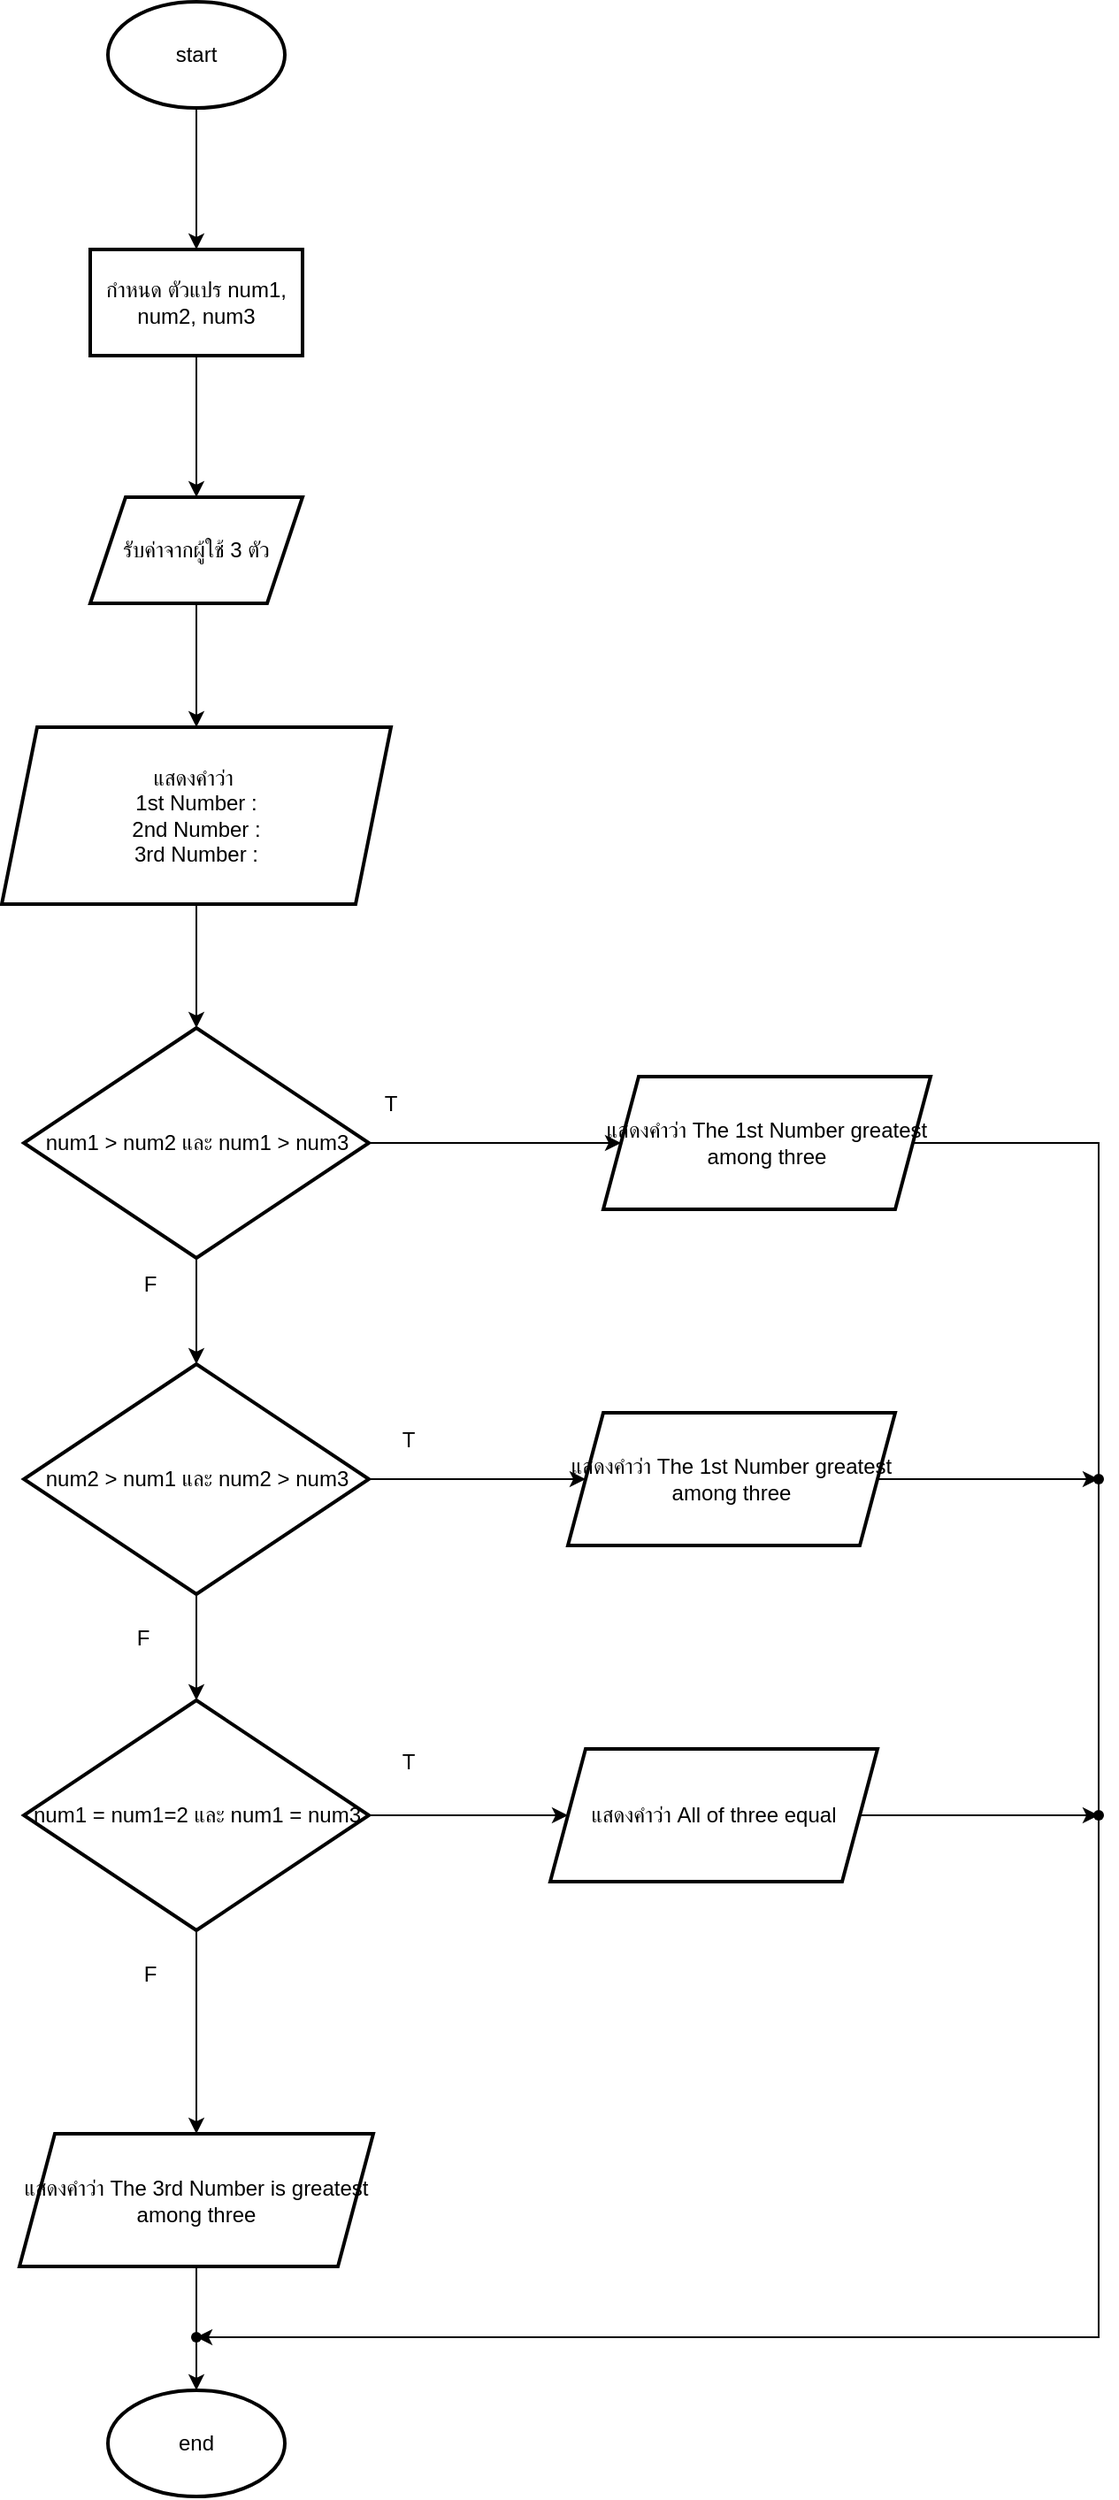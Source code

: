 <mxfile version="25.0.3">
  <diagram name="หน้า-1" id="UJrVtTa4lxKxTJ_6EP4m">
    <mxGraphModel dx="1034" dy="446" grid="1" gridSize="10" guides="1" tooltips="1" connect="1" arrows="1" fold="1" page="1" pageScale="1" pageWidth="827" pageHeight="1169" math="0" shadow="0">
      <root>
        <mxCell id="0" />
        <mxCell id="1" parent="0" />
        <mxCell id="B06hzNjG-ajE5fTLIRw0-3" value="" style="edgeStyle=orthogonalEdgeStyle;rounded=0;orthogonalLoop=1;jettySize=auto;html=1;" edge="1" parent="1" source="B06hzNjG-ajE5fTLIRw0-1" target="B06hzNjG-ajE5fTLIRw0-2">
          <mxGeometry relative="1" as="geometry" />
        </mxCell>
        <mxCell id="B06hzNjG-ajE5fTLIRw0-1" value="start" style="strokeWidth=2;html=1;shape=mxgraph.flowchart.start_1;whiteSpace=wrap;" vertex="1" parent="1">
          <mxGeometry x="360" y="30" width="100" height="60" as="geometry" />
        </mxCell>
        <mxCell id="B06hzNjG-ajE5fTLIRw0-5" value="" style="edgeStyle=orthogonalEdgeStyle;rounded=0;orthogonalLoop=1;jettySize=auto;html=1;" edge="1" parent="1" source="B06hzNjG-ajE5fTLIRw0-2" target="B06hzNjG-ajE5fTLIRw0-4">
          <mxGeometry relative="1" as="geometry" />
        </mxCell>
        <mxCell id="B06hzNjG-ajE5fTLIRw0-2" value="กำหนด ตัวแปร num1, num2, num3" style="whiteSpace=wrap;html=1;strokeWidth=2;" vertex="1" parent="1">
          <mxGeometry x="350" y="170" width="120" height="60" as="geometry" />
        </mxCell>
        <mxCell id="B06hzNjG-ajE5fTLIRw0-7" value="" style="edgeStyle=orthogonalEdgeStyle;rounded=0;orthogonalLoop=1;jettySize=auto;html=1;" edge="1" parent="1" source="B06hzNjG-ajE5fTLIRw0-4" target="B06hzNjG-ajE5fTLIRw0-6">
          <mxGeometry relative="1" as="geometry" />
        </mxCell>
        <mxCell id="B06hzNjG-ajE5fTLIRw0-4" value="รับค่าจากผู้ใช้ 3 ตัว" style="shape=parallelogram;perimeter=parallelogramPerimeter;whiteSpace=wrap;html=1;fixedSize=1;strokeWidth=2;" vertex="1" parent="1">
          <mxGeometry x="350" y="310" width="120" height="60" as="geometry" />
        </mxCell>
        <mxCell id="B06hzNjG-ajE5fTLIRw0-9" value="" style="edgeStyle=orthogonalEdgeStyle;rounded=0;orthogonalLoop=1;jettySize=auto;html=1;" edge="1" parent="1" source="B06hzNjG-ajE5fTLIRw0-6" target="B06hzNjG-ajE5fTLIRw0-8">
          <mxGeometry relative="1" as="geometry" />
        </mxCell>
        <mxCell id="B06hzNjG-ajE5fTLIRw0-6" value="แสดงคำว่า&amp;nbsp;&lt;div&gt;1st Number :&lt;div&gt;2nd Number :&lt;/div&gt;&lt;div&gt;3rd Number :&lt;/div&gt;&lt;/div&gt;" style="shape=parallelogram;perimeter=parallelogramPerimeter;whiteSpace=wrap;html=1;fixedSize=1;strokeWidth=2;" vertex="1" parent="1">
          <mxGeometry x="300" y="440" width="220" height="100" as="geometry" />
        </mxCell>
        <mxCell id="B06hzNjG-ajE5fTLIRw0-11" value="" style="edgeStyle=orthogonalEdgeStyle;rounded=0;orthogonalLoop=1;jettySize=auto;html=1;" edge="1" parent="1" source="B06hzNjG-ajE5fTLIRw0-8" target="B06hzNjG-ajE5fTLIRw0-10">
          <mxGeometry relative="1" as="geometry" />
        </mxCell>
        <mxCell id="B06hzNjG-ajE5fTLIRw0-13" value="" style="edgeStyle=orthogonalEdgeStyle;rounded=0;orthogonalLoop=1;jettySize=auto;html=1;" edge="1" parent="1" source="B06hzNjG-ajE5fTLIRw0-8" target="B06hzNjG-ajE5fTLIRw0-12">
          <mxGeometry relative="1" as="geometry" />
        </mxCell>
        <mxCell id="B06hzNjG-ajE5fTLIRw0-8" value="num1 &amp;gt; num2 และ num1 &amp;gt; num3" style="rhombus;whiteSpace=wrap;html=1;strokeWidth=2;" vertex="1" parent="1">
          <mxGeometry x="312.5" y="610" width="195" height="130" as="geometry" />
        </mxCell>
        <mxCell id="B06hzNjG-ajE5fTLIRw0-10" value="แสดงคำว่า The 1st Number greatest among three" style="shape=parallelogram;perimeter=parallelogramPerimeter;whiteSpace=wrap;html=1;fixedSize=1;strokeWidth=2;" vertex="1" parent="1">
          <mxGeometry x="640" y="637.5" width="185" height="75" as="geometry" />
        </mxCell>
        <mxCell id="B06hzNjG-ajE5fTLIRw0-15" value="" style="edgeStyle=orthogonalEdgeStyle;rounded=0;orthogonalLoop=1;jettySize=auto;html=1;" edge="1" parent="1" source="B06hzNjG-ajE5fTLIRw0-12" target="B06hzNjG-ajE5fTLIRw0-14">
          <mxGeometry relative="1" as="geometry" />
        </mxCell>
        <mxCell id="B06hzNjG-ajE5fTLIRw0-17" value="" style="edgeStyle=orthogonalEdgeStyle;rounded=0;orthogonalLoop=1;jettySize=auto;html=1;" edge="1" parent="1" source="B06hzNjG-ajE5fTLIRw0-12" target="B06hzNjG-ajE5fTLIRw0-16">
          <mxGeometry relative="1" as="geometry" />
        </mxCell>
        <mxCell id="B06hzNjG-ajE5fTLIRw0-12" value="num2 &amp;gt; num1 และ num2 &amp;gt; num3" style="rhombus;whiteSpace=wrap;html=1;strokeWidth=2;" vertex="1" parent="1">
          <mxGeometry x="312.5" y="800" width="195" height="130" as="geometry" />
        </mxCell>
        <mxCell id="B06hzNjG-ajE5fTLIRw0-14" value="แสดงคำว่า The 1st Number greatest among three" style="shape=parallelogram;perimeter=parallelogramPerimeter;whiteSpace=wrap;html=1;fixedSize=1;strokeWidth=2;" vertex="1" parent="1">
          <mxGeometry x="620" y="827.5" width="185" height="75" as="geometry" />
        </mxCell>
        <mxCell id="B06hzNjG-ajE5fTLIRw0-19" value="" style="edgeStyle=orthogonalEdgeStyle;rounded=0;orthogonalLoop=1;jettySize=auto;html=1;" edge="1" parent="1" source="B06hzNjG-ajE5fTLIRw0-16" target="B06hzNjG-ajE5fTLIRw0-18">
          <mxGeometry relative="1" as="geometry" />
        </mxCell>
        <mxCell id="B06hzNjG-ajE5fTLIRw0-23" value="" style="edgeStyle=orthogonalEdgeStyle;rounded=0;orthogonalLoop=1;jettySize=auto;html=1;" edge="1" parent="1" source="B06hzNjG-ajE5fTLIRw0-16" target="B06hzNjG-ajE5fTLIRw0-22">
          <mxGeometry relative="1" as="geometry" />
        </mxCell>
        <mxCell id="B06hzNjG-ajE5fTLIRw0-16" value="num1 = num1=2 และ num1 = num3" style="rhombus;whiteSpace=wrap;html=1;strokeWidth=2;" vertex="1" parent="1">
          <mxGeometry x="312.5" y="990" width="195" height="130" as="geometry" />
        </mxCell>
        <mxCell id="B06hzNjG-ajE5fTLIRw0-18" value="แสดงคำว่า All of three equal" style="shape=parallelogram;perimeter=parallelogramPerimeter;whiteSpace=wrap;html=1;fixedSize=1;strokeWidth=2;" vertex="1" parent="1">
          <mxGeometry x="610" y="1017.5" width="185" height="75" as="geometry" />
        </mxCell>
        <mxCell id="B06hzNjG-ajE5fTLIRw0-25" value="" style="edgeStyle=orthogonalEdgeStyle;rounded=0;orthogonalLoop=1;jettySize=auto;html=1;" edge="1" parent="1" source="B06hzNjG-ajE5fTLIRw0-22" target="B06hzNjG-ajE5fTLIRw0-24">
          <mxGeometry relative="1" as="geometry" />
        </mxCell>
        <mxCell id="B06hzNjG-ajE5fTLIRw0-22" value="แสดงคำว่า The 3rd Number is greatest among three" style="shape=parallelogram;perimeter=parallelogramPerimeter;whiteSpace=wrap;html=1;fixedSize=1;strokeWidth=2;" vertex="1" parent="1">
          <mxGeometry x="310" y="1235" width="200" height="75" as="geometry" />
        </mxCell>
        <mxCell id="B06hzNjG-ajE5fTLIRw0-24" value="end" style="strokeWidth=2;html=1;shape=mxgraph.flowchart.start_1;whiteSpace=wrap;" vertex="1" parent="1">
          <mxGeometry x="360" y="1380" width="100" height="60" as="geometry" />
        </mxCell>
        <mxCell id="B06hzNjG-ajE5fTLIRw0-26" value="T" style="text;html=1;align=center;verticalAlign=middle;whiteSpace=wrap;rounded=0;" vertex="1" parent="1">
          <mxGeometry x="490" y="637.5" width="60" height="30" as="geometry" />
        </mxCell>
        <mxCell id="B06hzNjG-ajE5fTLIRw0-27" value="T" style="text;html=1;align=center;verticalAlign=middle;whiteSpace=wrap;rounded=0;" vertex="1" parent="1">
          <mxGeometry x="500" y="827.5" width="60" height="30" as="geometry" />
        </mxCell>
        <mxCell id="B06hzNjG-ajE5fTLIRw0-28" value="T" style="text;html=1;align=center;verticalAlign=middle;whiteSpace=wrap;rounded=0;" vertex="1" parent="1">
          <mxGeometry x="500" y="1010" width="60" height="30" as="geometry" />
        </mxCell>
        <mxCell id="B06hzNjG-ajE5fTLIRw0-29" value="F&lt;span style=&quot;color: rgba(0, 0, 0, 0); font-family: monospace; font-size: 0px; text-align: start; text-wrap-mode: nowrap;&quot;&gt;%3CmxGraphModel%3E%3Croot%3E%3CmxCell%20id%3D%220%22%2F%3E%3CmxCell%20id%3D%221%22%20parent%3D%220%22%2F%3E%3CmxCell%20id%3D%222%22%20value%3D%22T%22%20style%3D%22text%3Bhtml%3D1%3Balign%3Dcenter%3BverticalAlign%3Dmiddle%3BwhiteSpace%3Dwrap%3Brounded%3D0%3B%22%20vertex%3D%221%22%20parent%3D%221%22%3E%3CmxGeometry%20x%3D%22500%22%20y%3D%22827.5%22%20width%3D%2260%22%20height%3D%2230%22%20as%3D%22geometry%22%2F%3E%3C%2FmxCell%3E%3C%2Froot%3E%3C%2FmxGraphModel%3E&lt;/span&gt;" style="text;html=1;align=center;verticalAlign=middle;whiteSpace=wrap;rounded=0;" vertex="1" parent="1">
          <mxGeometry x="354" y="740" width="60" height="30" as="geometry" />
        </mxCell>
        <mxCell id="B06hzNjG-ajE5fTLIRw0-30" value="F&lt;span style=&quot;color: rgba(0, 0, 0, 0); font-family: monospace; font-size: 0px; text-align: start; text-wrap-mode: nowrap;&quot;&gt;%3CmxGraphModel%3E%3Croot%3E%3CmxCell%20id%3D%220%22%2F%3E%3CmxCell%20id%3D%221%22%20parent%3D%220%22%2F%3E%3CmxCell%20id%3D%222%22%20value%3D%22T%22%20style%3D%22text%3Bhtml%3D1%3Balign%3Dcenter%3BverticalAlign%3Dmiddle%3BwhiteSpace%3Dwrap%3Brounded%3D0%3B%22%20vertex%3D%221%22%20parent%3D%221%22%3E%3CmxGeometry%20x%3D%22500%22%20y%3D%22827.5%22%20width%3D%2260%22%20height%3D%2230%22%20as%3D%22geometry%22%2F%3E%3C%2FmxCell%3E%3C%2Froot%3E%3C%2FmxGraphModel%3E&lt;/span&gt;" style="text;html=1;align=center;verticalAlign=middle;whiteSpace=wrap;rounded=0;" vertex="1" parent="1">
          <mxGeometry x="350" y="940" width="60" height="30" as="geometry" />
        </mxCell>
        <mxCell id="B06hzNjG-ajE5fTLIRw0-31" value="F&lt;span style=&quot;color: rgba(0, 0, 0, 0); font-family: monospace; font-size: 0px; text-align: start; text-wrap-mode: nowrap;&quot;&gt;%3CmxGraphModel%3E%3Croot%3E%3CmxCell%20id%3D%220%22%2F%3E%3CmxCell%20id%3D%221%22%20parent%3D%220%22%2F%3E%3CmxCell%20id%3D%222%22%20value%3D%22T%22%20style%3D%22text%3Bhtml%3D1%3Balign%3Dcenter%3BverticalAlign%3Dmiddle%3BwhiteSpace%3Dwrap%3Brounded%3D0%3B%22%20vertex%3D%221%22%20parent%3D%221%22%3E%3CmxGeometry%20x%3D%22500%22%20y%3D%22827.5%22%20width%3D%2260%22%20height%3D%2230%22%20as%3D%22geometry%22%2F%3E%3C%2FmxCell%3E%3C%2Froot%3E%3C%2FmxGraphModel%3E&lt;/span&gt;" style="text;html=1;align=center;verticalAlign=middle;whiteSpace=wrap;rounded=0;" vertex="1" parent="1">
          <mxGeometry x="354" y="1130" width="60" height="30" as="geometry" />
        </mxCell>
        <mxCell id="B06hzNjG-ajE5fTLIRw0-32" value="" style="shape=waypoint;sketch=0;fillStyle=solid;size=6;pointerEvents=1;points=[];fillColor=none;resizable=0;rotatable=0;perimeter=centerPerimeter;snapToPoint=1;" vertex="1" parent="1">
          <mxGeometry x="400" y="1340" width="20" height="20" as="geometry" />
        </mxCell>
        <mxCell id="B06hzNjG-ajE5fTLIRw0-33" style="edgeStyle=orthogonalEdgeStyle;rounded=0;orthogonalLoop=1;jettySize=auto;html=1;exitX=1;exitY=0.5;exitDx=0;exitDy=0;entryX=1.15;entryY=0.95;entryDx=0;entryDy=0;entryPerimeter=0;" edge="1" parent="1" source="B06hzNjG-ajE5fTLIRw0-10" target="B06hzNjG-ajE5fTLIRw0-32">
          <mxGeometry relative="1" as="geometry">
            <Array as="points">
              <mxPoint x="920" y="675" />
              <mxPoint x="920" y="1350" />
            </Array>
          </mxGeometry>
        </mxCell>
        <mxCell id="B06hzNjG-ajE5fTLIRw0-34" value="" style="shape=waypoint;sketch=0;fillStyle=solid;size=6;pointerEvents=1;points=[];fillColor=none;resizable=0;rotatable=0;perimeter=centerPerimeter;snapToPoint=1;" vertex="1" parent="1">
          <mxGeometry x="910" y="855" width="20" height="20" as="geometry" />
        </mxCell>
        <mxCell id="B06hzNjG-ajE5fTLIRw0-36" style="edgeStyle=orthogonalEdgeStyle;rounded=0;orthogonalLoop=1;jettySize=auto;html=1;exitX=1;exitY=0.5;exitDx=0;exitDy=0;entryX=-0.1;entryY=0.55;entryDx=0;entryDy=0;entryPerimeter=0;" edge="1" parent="1" source="B06hzNjG-ajE5fTLIRw0-14" target="B06hzNjG-ajE5fTLIRw0-34">
          <mxGeometry relative="1" as="geometry" />
        </mxCell>
        <mxCell id="B06hzNjG-ajE5fTLIRw0-37" value="" style="shape=waypoint;sketch=0;fillStyle=solid;size=6;pointerEvents=1;points=[];fillColor=none;resizable=0;rotatable=0;perimeter=centerPerimeter;snapToPoint=1;" vertex="1" parent="1">
          <mxGeometry x="910" y="1045" width="20" height="20" as="geometry" />
        </mxCell>
        <mxCell id="B06hzNjG-ajE5fTLIRw0-38" style="edgeStyle=orthogonalEdgeStyle;rounded=0;orthogonalLoop=1;jettySize=auto;html=1;exitX=1;exitY=0.5;exitDx=0;exitDy=0;entryX=-0.05;entryY=0.35;entryDx=0;entryDy=0;entryPerimeter=0;" edge="1" parent="1" source="B06hzNjG-ajE5fTLIRw0-18" target="B06hzNjG-ajE5fTLIRw0-37">
          <mxGeometry relative="1" as="geometry" />
        </mxCell>
      </root>
    </mxGraphModel>
  </diagram>
</mxfile>
